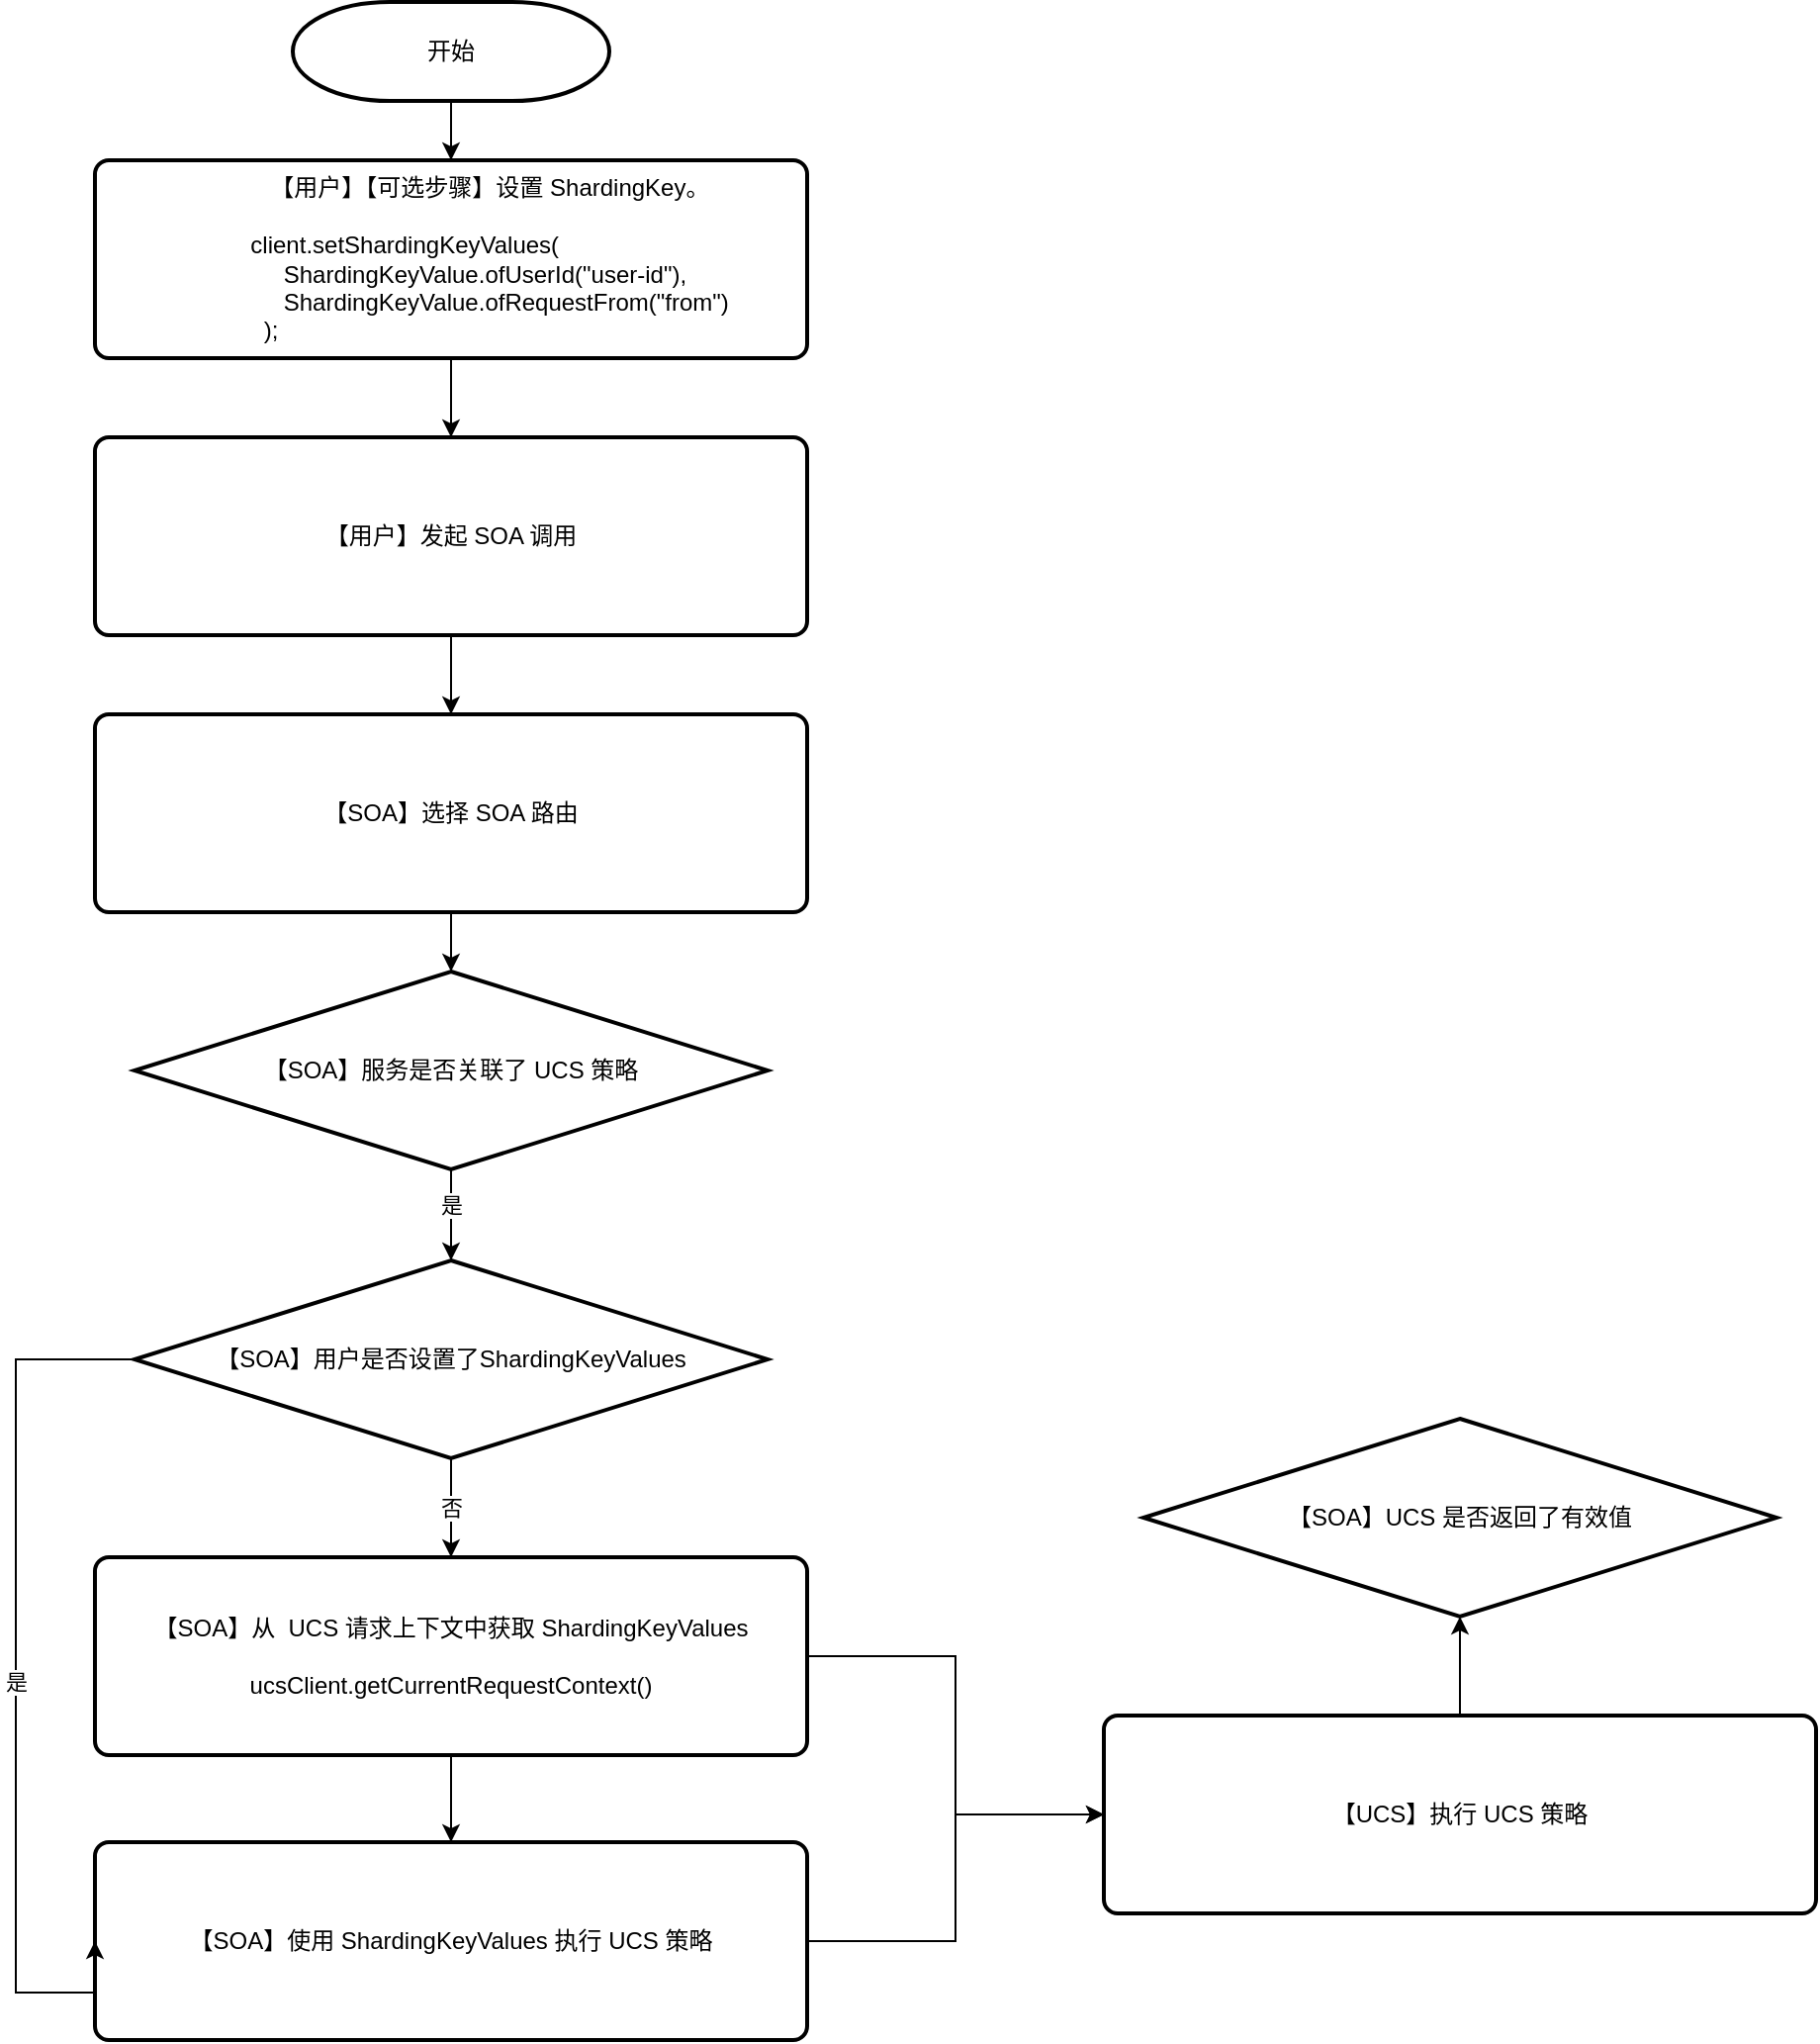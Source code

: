 <mxfile version="20.8.20" type="github">
  <diagram name="第 1 页" id="t0YDXasAVQzw6XlOVVky">
    <mxGraphModel dx="1687" dy="822" grid="1" gridSize="10" guides="1" tooltips="1" connect="1" arrows="1" fold="1" page="1" pageScale="1" pageWidth="827" pageHeight="1169" math="0" shadow="0">
      <root>
        <mxCell id="0" />
        <mxCell id="1" parent="0" />
        <mxCell id="OCCVNIKUNNy0YEpXd0rj-8" style="edgeStyle=orthogonalEdgeStyle;rounded=0;orthogonalLoop=1;jettySize=auto;html=1;exitX=0.5;exitY=1;exitDx=0;exitDy=0;exitPerimeter=0;entryX=0.5;entryY=0;entryDx=0;entryDy=0;" edge="1" parent="1" source="OCCVNIKUNNy0YEpXd0rj-1" target="OCCVNIKUNNy0YEpXd0rj-5">
          <mxGeometry relative="1" as="geometry" />
        </mxCell>
        <mxCell id="OCCVNIKUNNy0YEpXd0rj-1" value="开始" style="strokeWidth=2;html=1;shape=mxgraph.flowchart.terminator;whiteSpace=wrap;" vertex="1" parent="1">
          <mxGeometry x="160" y="30" width="160" height="50" as="geometry" />
        </mxCell>
        <mxCell id="OCCVNIKUNNy0YEpXd0rj-30" style="edgeStyle=orthogonalEdgeStyle;rounded=0;orthogonalLoop=1;jettySize=auto;html=1;exitX=0.5;exitY=1;exitDx=0;exitDy=0;entryX=0.5;entryY=0;entryDx=0;entryDy=0;" edge="1" parent="1" source="OCCVNIKUNNy0YEpXd0rj-5" target="OCCVNIKUNNy0YEpXd0rj-29">
          <mxGeometry relative="1" as="geometry" />
        </mxCell>
        <mxCell id="OCCVNIKUNNy0YEpXd0rj-5" value="&amp;nbsp; &amp;nbsp; &amp;nbsp; &amp;nbsp; &amp;nbsp; &amp;nbsp; &amp;nbsp; &amp;nbsp; &amp;nbsp; &amp;nbsp; &amp;nbsp; &amp;nbsp; &amp;nbsp;&lt;br&gt;&amp;nbsp; &amp;nbsp; &amp;nbsp; &amp;nbsp; &amp;nbsp; &amp;nbsp; &amp;nbsp; &amp;nbsp; &amp;nbsp; &amp;nbsp; &amp;nbsp; &amp;nbsp; &amp;nbsp; 【用户】【可选步骤】设置 ShardingKey。&lt;br&gt;&lt;blockquote style=&quot;margin: 0 0 0 40px; border: none; padding: 0px;&quot;&gt;&amp;nbsp; &amp;nbsp; &amp;nbsp; &amp;nbsp; &amp;nbsp; &amp;nbsp;&amp;nbsp;&lt;/blockquote&gt;&lt;blockquote style=&quot;margin: 0 0 0 40px; border: none; padding: 0px;&quot;&gt;&amp;nbsp; &amp;nbsp; &amp;nbsp; &amp;nbsp; &amp;nbsp; &amp;nbsp;client.setShardingKeyValues(&lt;br&gt;&amp;nbsp; &amp;nbsp; &amp;nbsp; &amp;nbsp; &amp;nbsp; &amp;nbsp; &amp;nbsp; &amp;nbsp; ShardingKeyValue.ofUserId(&quot;user-id&quot;),&lt;br&gt;&amp;nbsp; &amp;nbsp; &amp;nbsp; &amp;nbsp; &amp;nbsp; &amp;nbsp; &amp;nbsp; &amp;nbsp; ShardingKeyValue.ofRequestFrom(&quot;from&quot;)&lt;br&gt;&lt;span style=&quot;background-color: initial;&quot;&gt;&amp;nbsp; &amp;nbsp; &amp;nbsp; &amp;nbsp; &amp;nbsp; &amp;nbsp; &amp;nbsp;);&lt;/span&gt;&lt;/blockquote&gt;&lt;blockquote style=&quot;margin: 0 0 0 40px; border: none; padding: 0px;&quot;&gt;&lt;span style=&quot;background-color: initial;&quot;&gt;&lt;br&gt;&lt;/span&gt;&lt;/blockquote&gt;" style="rounded=1;whiteSpace=wrap;html=1;absoluteArcSize=1;arcSize=14;strokeWidth=2;align=left;" vertex="1" parent="1">
          <mxGeometry x="60" y="110" width="360" height="100" as="geometry" />
        </mxCell>
        <mxCell id="OCCVNIKUNNy0YEpXd0rj-23" style="edgeStyle=orthogonalEdgeStyle;rounded=0;orthogonalLoop=1;jettySize=auto;html=1;exitX=1;exitY=0.5;exitDx=0;exitDy=0;entryX=0;entryY=0.5;entryDx=0;entryDy=0;" edge="1" parent="1" source="OCCVNIKUNNy0YEpXd0rj-6" target="OCCVNIKUNNy0YEpXd0rj-16">
          <mxGeometry relative="1" as="geometry">
            <mxPoint x="570" y="1036" as="targetPoint" />
          </mxGeometry>
        </mxCell>
        <mxCell id="OCCVNIKUNNy0YEpXd0rj-6" value="【SOA】使用 ShardingKeyValues 执行 UCS 策略" style="rounded=1;whiteSpace=wrap;html=1;absoluteArcSize=1;arcSize=14;strokeWidth=2;" vertex="1" parent="1">
          <mxGeometry x="60" y="960" width="360" height="100" as="geometry" />
        </mxCell>
        <mxCell id="OCCVNIKUNNy0YEpXd0rj-12" style="edgeStyle=orthogonalEdgeStyle;rounded=0;orthogonalLoop=1;jettySize=auto;html=1;exitX=0.5;exitY=1;exitDx=0;exitDy=0;exitPerimeter=0;entryX=0.5;entryY=0;entryDx=0;entryDy=0;entryPerimeter=0;" edge="1" parent="1" source="OCCVNIKUNNy0YEpXd0rj-7" target="OCCVNIKUNNy0YEpXd0rj-11">
          <mxGeometry relative="1" as="geometry" />
        </mxCell>
        <mxCell id="OCCVNIKUNNy0YEpXd0rj-21" value="是" style="edgeLabel;html=1;align=center;verticalAlign=middle;resizable=0;points=[];" vertex="1" connectable="0" parent="OCCVNIKUNNy0YEpXd0rj-12">
          <mxGeometry x="-0.175" y="1" relative="1" as="geometry">
            <mxPoint x="-1" y="-1" as="offset" />
          </mxGeometry>
        </mxCell>
        <mxCell id="OCCVNIKUNNy0YEpXd0rj-7" value="【SOA】服务是否关联了 UCS 策略" style="strokeWidth=2;html=1;shape=mxgraph.flowchart.decision;whiteSpace=wrap;" vertex="1" parent="1">
          <mxGeometry x="80" y="520" width="320" height="100" as="geometry" />
        </mxCell>
        <mxCell id="OCCVNIKUNNy0YEpXd0rj-18" value="否" style="edgeStyle=orthogonalEdgeStyle;rounded=0;orthogonalLoop=1;jettySize=auto;html=1;exitX=0.5;exitY=1;exitDx=0;exitDy=0;exitPerimeter=0;entryX=0.5;entryY=0;entryDx=0;entryDy=0;" edge="1" parent="1" source="OCCVNIKUNNy0YEpXd0rj-11" target="OCCVNIKUNNy0YEpXd0rj-13">
          <mxGeometry relative="1" as="geometry" />
        </mxCell>
        <mxCell id="OCCVNIKUNNy0YEpXd0rj-20" value="是" style="edgeStyle=orthogonalEdgeStyle;rounded=0;orthogonalLoop=1;jettySize=auto;html=1;exitX=0;exitY=0.5;exitDx=0;exitDy=0;exitPerimeter=0;entryX=0;entryY=0.5;entryDx=0;entryDy=0;" edge="1" parent="1" source="OCCVNIKUNNy0YEpXd0rj-11" target="OCCVNIKUNNy0YEpXd0rj-6">
          <mxGeometry relative="1" as="geometry">
            <Array as="points">
              <mxPoint x="20" y="716" />
              <mxPoint x="20" y="1036" />
            </Array>
          </mxGeometry>
        </mxCell>
        <mxCell id="OCCVNIKUNNy0YEpXd0rj-11" value="【SOA】用户是否设置了ShardingKeyValues" style="strokeWidth=2;html=1;shape=mxgraph.flowchart.decision;whiteSpace=wrap;" vertex="1" parent="1">
          <mxGeometry x="80" y="666" width="320" height="100" as="geometry" />
        </mxCell>
        <mxCell id="OCCVNIKUNNy0YEpXd0rj-19" style="edgeStyle=orthogonalEdgeStyle;rounded=0;orthogonalLoop=1;jettySize=auto;html=1;exitX=0.5;exitY=1;exitDx=0;exitDy=0;entryX=0.5;entryY=0;entryDx=0;entryDy=0;" edge="1" parent="1" source="OCCVNIKUNNy0YEpXd0rj-13" target="OCCVNIKUNNy0YEpXd0rj-6">
          <mxGeometry relative="1" as="geometry" />
        </mxCell>
        <mxCell id="OCCVNIKUNNy0YEpXd0rj-22" style="edgeStyle=orthogonalEdgeStyle;rounded=0;orthogonalLoop=1;jettySize=auto;html=1;exitX=1;exitY=0.5;exitDx=0;exitDy=0;entryX=0;entryY=0.5;entryDx=0;entryDy=0;" edge="1" parent="1" source="OCCVNIKUNNy0YEpXd0rj-13" target="OCCVNIKUNNy0YEpXd0rj-16">
          <mxGeometry relative="1" as="geometry" />
        </mxCell>
        <mxCell id="OCCVNIKUNNy0YEpXd0rj-13" value="【SOA】从&amp;nbsp; UCS 请求上下文中获取 ShardingKeyValues&lt;br&gt;&lt;br&gt;ucsClient.getCurrentRequestContext()" style="rounded=1;whiteSpace=wrap;html=1;absoluteArcSize=1;arcSize=14;strokeWidth=2;" vertex="1" parent="1">
          <mxGeometry x="60" y="816" width="360" height="100" as="geometry" />
        </mxCell>
        <mxCell id="OCCVNIKUNNy0YEpXd0rj-25" style="edgeStyle=orthogonalEdgeStyle;rounded=0;orthogonalLoop=1;jettySize=auto;html=1;exitX=0.5;exitY=0;exitDx=0;exitDy=0;entryX=0.5;entryY=1;entryDx=0;entryDy=0;entryPerimeter=0;" edge="1" parent="1" source="OCCVNIKUNNy0YEpXd0rj-16" target="OCCVNIKUNNy0YEpXd0rj-24">
          <mxGeometry relative="1" as="geometry" />
        </mxCell>
        <mxCell id="OCCVNIKUNNy0YEpXd0rj-16" value="【UCS】执行 UCS 策略" style="rounded=1;whiteSpace=wrap;html=1;absoluteArcSize=1;arcSize=14;strokeWidth=2;" vertex="1" parent="1">
          <mxGeometry x="570" y="896" width="360" height="100" as="geometry" />
        </mxCell>
        <mxCell id="OCCVNIKUNNy0YEpXd0rj-24" value="【SOA】UCS 是否返回了有效值" style="strokeWidth=2;html=1;shape=mxgraph.flowchart.decision;whiteSpace=wrap;" vertex="1" parent="1">
          <mxGeometry x="590" y="746" width="320" height="100" as="geometry" />
        </mxCell>
        <mxCell id="OCCVNIKUNNy0YEpXd0rj-32" style="edgeStyle=orthogonalEdgeStyle;rounded=0;orthogonalLoop=1;jettySize=auto;html=1;exitX=0.5;exitY=1;exitDx=0;exitDy=0;entryX=0.5;entryY=0;entryDx=0;entryDy=0;entryPerimeter=0;" edge="1" parent="1" source="OCCVNIKUNNy0YEpXd0rj-28" target="OCCVNIKUNNy0YEpXd0rj-7">
          <mxGeometry relative="1" as="geometry" />
        </mxCell>
        <mxCell id="OCCVNIKUNNy0YEpXd0rj-28" value="【SOA】选择 SOA 路由" style="rounded=1;whiteSpace=wrap;html=1;absoluteArcSize=1;arcSize=14;strokeWidth=2;" vertex="1" parent="1">
          <mxGeometry x="60" y="390" width="360" height="100" as="geometry" />
        </mxCell>
        <mxCell id="OCCVNIKUNNy0YEpXd0rj-31" style="edgeStyle=orthogonalEdgeStyle;rounded=0;orthogonalLoop=1;jettySize=auto;html=1;exitX=0.5;exitY=1;exitDx=0;exitDy=0;entryX=0.5;entryY=0;entryDx=0;entryDy=0;" edge="1" parent="1" source="OCCVNIKUNNy0YEpXd0rj-29" target="OCCVNIKUNNy0YEpXd0rj-28">
          <mxGeometry relative="1" as="geometry" />
        </mxCell>
        <mxCell id="OCCVNIKUNNy0YEpXd0rj-29" value="【用户】发起 SOA 调用" style="rounded=1;whiteSpace=wrap;html=1;absoluteArcSize=1;arcSize=14;strokeWidth=2;" vertex="1" parent="1">
          <mxGeometry x="60" y="250" width="360" height="100" as="geometry" />
        </mxCell>
      </root>
    </mxGraphModel>
  </diagram>
</mxfile>
